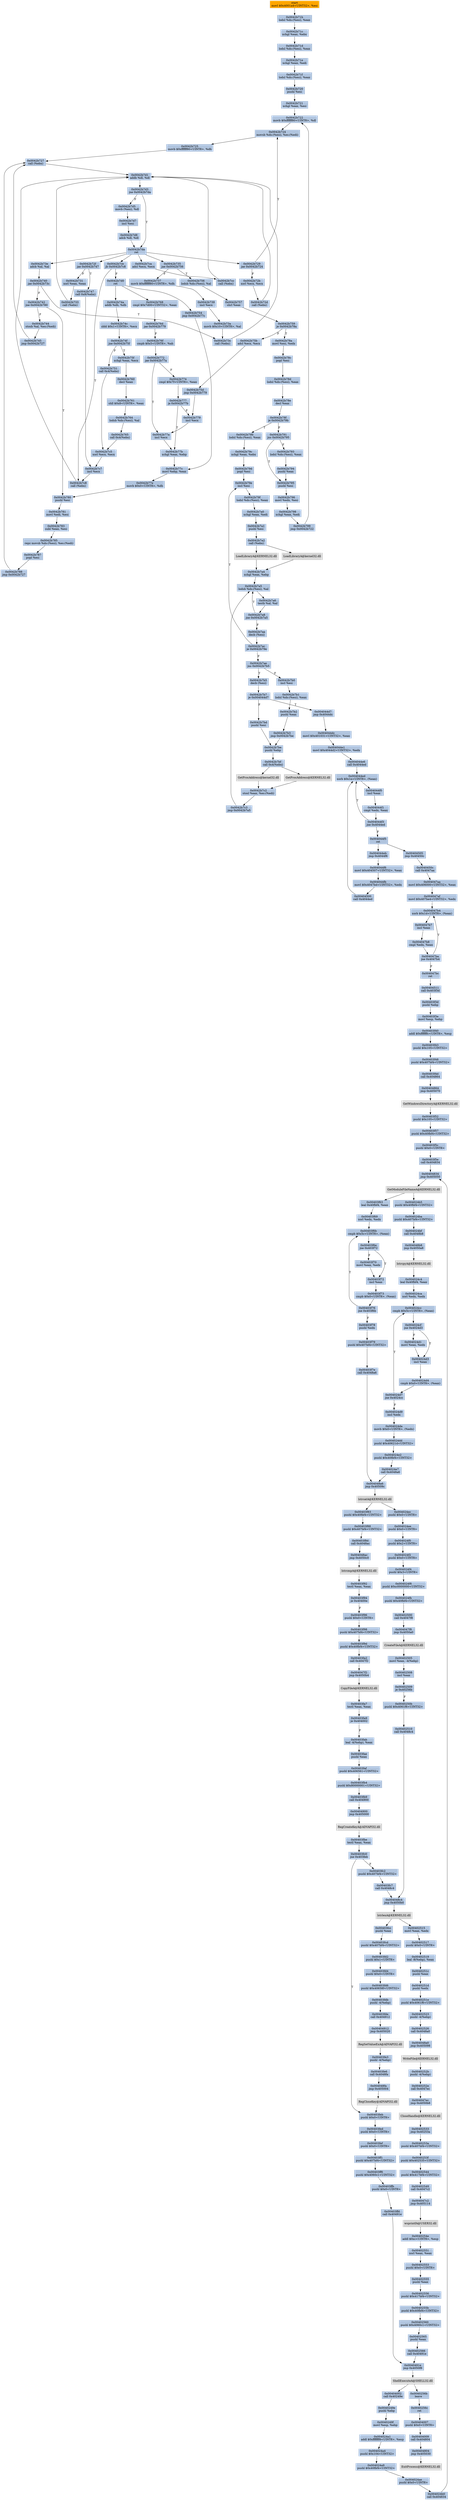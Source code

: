 digraph G {
node[shape=rectangle,style=filled,fillcolor=lightsteelblue,color=lightsteelblue]
bgcolor="transparent"
a0x0042b716movl_0x4001a4UINT32_esi[label="start\nmovl $0x4001a4<UINT32>, %esi",color="lightgrey",fillcolor="orange"];
a0x0042b71blodsl_ds_esi__eax[label="0x0042b71b\nlodsl %ds:(%esi), %eax"];
a0x0042b71cxchgl_eax_ebx[label="0x0042b71c\nxchgl %eax, %ebx"];
a0x0042b71dlodsl_ds_esi__eax[label="0x0042b71d\nlodsl %ds:(%esi), %eax"];
a0x0042b71exchgl_eax_edi[label="0x0042b71e\nxchgl %eax, %edi"];
a0x0042b71flodsl_ds_esi__eax[label="0x0042b71f\nlodsl %ds:(%esi), %eax"];
a0x0042b720pushl_esi[label="0x0042b720\npushl %esi"];
a0x0042b721xchgl_eax_esi[label="0x0042b721\nxchgl %eax, %esi"];
a0x0042b722movb_0xffffff80UINT8_dl[label="0x0042b722\nmovb $0xffffff80<UINT8>, %dl"];
a0x0042b724movsb_ds_esi__es_edi_[label="0x0042b724\nmovsb %ds:(%esi), %es:(%edi)"];
a0x0042b725movb_0xffffff80UINT8_dh[label="0x0042b725\nmovb $0xffffff80<UINT8>, %dh"];
a0x0042b727call_ebx_[label="0x0042b727\ncall (%ebx)"];
a0x0042b7d1addb_dl_dl[label="0x0042b7d1\naddb %dl, %dl"];
a0x0042b7d3jne_0x0042b7da[label="0x0042b7d3\njne 0x0042b7da"];
a0x0042b7d5movb_esi__dl[label="0x0042b7d5\nmovb (%esi), %dl"];
a0x0042b7d7incl_esi[label="0x0042b7d7\nincl %esi"];
a0x0042b7d8adcb_dl_dl[label="0x0042b7d8\nadcb %dl, %dl"];
a0x0042b7daret[label="0x0042b7da\nret"];
a0x0042b729jae_0x0042b724[label="0x0042b729\njae 0x0042b724"];
a0x0042b72bxorl_ecx_ecx[label="0x0042b72b\nxorl %ecx, %ecx"];
a0x0042b72dcall_ebx_[label="0x0042b72d\ncall (%ebx)"];
a0x0042b72fjae_0x0042b747[label="0x0042b72f\njae 0x0042b747"];
a0x0042b731xorl_eax_eax[label="0x0042b731\nxorl %eax, %eax"];
a0x0042b733call_ebx_[label="0x0042b733\ncall (%ebx)"];
a0x0042b735jae_0x0042b756[label="0x0042b735\njae 0x0042b756"];
a0x0042b737movb_0xffffff80UINT8_dh[label="0x0042b737\nmovb $0xffffff80<UINT8>, %dh"];
a0x0042b739incl_ecx[label="0x0042b739\nincl %ecx"];
a0x0042b73amovb_0x10UINT8_al[label="0x0042b73a\nmovb $0x10<UINT8>, %al"];
a0x0042b73ccall_ebx_[label="0x0042b73c\ncall (%ebx)"];
a0x0042b73eadcb_al_al[label="0x0042b73e\nadcb %al, %al"];
a0x0042b740jae_0x0042b73c[label="0x0042b740\njae 0x0042b73c"];
a0x0042b742jne_0x0042b780[label="0x0042b742\njne 0x0042b780"];
a0x0042b780pushl_esi[label="0x0042b780\npushl %esi"];
a0x0042b781movl_edi_esi[label="0x0042b781\nmovl %edi, %esi"];
a0x0042b783subl_eax_esi[label="0x0042b783\nsubl %eax, %esi"];
a0x0042b785repz_movsb_ds_esi__es_edi_[label="0x0042b785\nrepz movsb %ds:(%esi), %es:(%edi)"];
a0x0042b787popl_esi[label="0x0042b787\npopl %esi"];
a0x0042b788jmp_0x0042b727[label="0x0042b788\njmp 0x0042b727"];
a0x0042b744stosb_al_es_edi_[label="0x0042b744\nstosb %al, %es:(%edi)"];
a0x0042b745jmp_0x0042b727[label="0x0042b745\njmp 0x0042b727"];
a0x0042b756lodsb_ds_esi__al[label="0x0042b756\nlodsb %ds:(%esi), %al"];
a0x0042b757shrl_eax[label="0x0042b757\nshrl %eax"];
a0x0042b759je_0x0042b78a[label="0x0042b759\nje 0x0042b78a"];
a0x0042b75badcl_ecx_ecx[label="0x0042b75b\nadcl %ecx, %ecx"];
a0x0042b75djmp_0x0042b779[label="0x0042b75d\njmp 0x0042b779"];
a0x0042b779incl_ecx[label="0x0042b779\nincl %ecx"];
a0x0042b77aincl_ecx[label="0x0042b77a\nincl %ecx"];
a0x0042b77bxchgl_eax_ebp[label="0x0042b77b\nxchgl %eax, %ebp"];
a0x0042b77cmovl_ebp_eax[label="0x0042b77c\nmovl %ebp, %eax"];
a0x0042b77emovb_0x0UINT8_dh[label="0x0042b77e\nmovb $0x0<UINT8>, %dh"];
a0x0042b747call_0x8ebx_[label="0x0042b747\ncall 0x8(%ebx)"];
a0x0042b7c7incl_ecx[label="0x0042b7c7\nincl %ecx"];
a0x0042b7c8call_ebx_[label="0x0042b7c8\ncall (%ebx)"];
a0x0042b7caadcl_ecx_ecx[label="0x0042b7ca\nadcl %ecx, %ecx"];
a0x0042b7cccall_ebx_[label="0x0042b7cc\ncall (%ebx)"];
a0x0042b7cejb_0x0042b7c8[label="0x0042b7ce\njb 0x0042b7c8"];
a0x0042b7d0ret[label="0x0042b7d0\nret"];
a0x0042b74aaddb_dh_dh[label="0x0042b74a\naddb %dh, %dh"];
a0x0042b74csbbl_0x1UINT8_ecx[label="0x0042b74c\nsbbl $0x1<UINT8>, %ecx"];
a0x0042b74fjne_0x0042b75f[label="0x0042b74f\njne 0x0042b75f"];
a0x0042b751call_0x4ebx_[label="0x0042b751\ncall 0x4(%ebx)"];
a0x0042b7c5xorl_ecx_ecx[label="0x0042b7c5\nxorl %ecx, %ecx"];
a0x0042b754jmp_0x0042b77c[label="0x0042b754\njmp 0x0042b77c"];
a0x0042b75fxchgl_eax_ecx[label="0x0042b75f\nxchgl %eax, %ecx"];
a0x0042b760decl_eax[label="0x0042b760\ndecl %eax"];
a0x0042b761shll_0x8UINT8_eax[label="0x0042b761\nshll $0x8<UINT8>, %eax"];
a0x0042b764lodsb_ds_esi__al[label="0x0042b764\nlodsb %ds:(%esi), %al"];
a0x0042b765call_0x4ebx_[label="0x0042b765\ncall 0x4(%ebx)"];
a0x0042b768cmpl_0x7d00UINT32_eax[label="0x0042b768\ncmpl $0x7d00<UINT32>, %eax"];
a0x0042b76djae_0x0042b779[label="0x0042b76d\njae 0x0042b779"];
a0x0042b76fcmpb_0x5UINT8_ah[label="0x0042b76f\ncmpb $0x5<UINT8>, %ah"];
a0x0042b772jae_0x0042b77a[label="0x0042b772\njae 0x0042b77a"];
a0x0042b774cmpl_0x7fUINT8_eax[label="0x0042b774\ncmpl $0x7f<UINT8>, %eax"];
a0x0042b777ja_0x0042b77b[label="0x0042b777\nja 0x0042b77b"];
a0x0042b78amovl_esi_edx[label="0x0042b78a\nmovl %esi, %edx"];
a0x0042b78cpopl_esi[label="0x0042b78c\npopl %esi"];
a0x0042b78dlodsl_ds_esi__eax[label="0x0042b78d\nlodsl %ds:(%esi), %eax"];
a0x0042b78edecl_eax[label="0x0042b78e\ndecl %eax"];
a0x0042b78fje_0x0042b79b[label="0x0042b78f\nje 0x0042b79b"];
a0x0042b791jns_0x0042b795[label="0x0042b791\njns 0x0042b795"];
a0x0042b795pushl_esi[label="0x0042b795\npushl %esi"];
a0x0042b796movl_edx_esi[label="0x0042b796\nmovl %edx, %esi"];
a0x0042b798xchgl_eax_edi[label="0x0042b798\nxchgl %eax, %edi"];
a0x0042b799jmp_0x0042b722[label="0x0042b799\njmp 0x0042b722"];
a0x0042b793lodsl_ds_esi__eax[label="0x0042b793\nlodsl %ds:(%esi), %eax"];
a0x0042b794pushl_eax[label="0x0042b794\npushl %eax"];
a0x0042b79blodsl_ds_esi__eax[label="0x0042b79b\nlodsl %ds:(%esi), %eax"];
a0x0042b79cxchgl_eax_ebx[label="0x0042b79c\nxchgl %eax, %ebx"];
a0x0042b79dpopl_esi[label="0x0042b79d\npopl %esi"];
a0x0042b79eincl_esi[label="0x0042b79e\nincl %esi"];
a0x0042b79flodsl_ds_esi__eax[label="0x0042b79f\nlodsl %ds:(%esi), %eax"];
a0x0042b7a0xchgl_eax_edi[label="0x0042b7a0\nxchgl %eax, %edi"];
a0x0042b7a1pushl_esi[label="0x0042b7a1\npushl %esi"];
a0x0042b7a2call_ebx_[label="0x0042b7a2\ncall (%ebx)"];
LoadLibraryA_kernel32_dll[label="LoadLibraryA@kernel32.dll",color="lightgrey",fillcolor="lightgrey"];
a0x0042b7a4xchgl_eax_ebp[label="0x0042b7a4\nxchgl %eax, %ebp"];
a0x0042b7a5lodsb_ds_esi__al[label="0x0042b7a5\nlodsb %ds:(%esi), %al"];
a0x0042b7a6testb_al_al[label="0x0042b7a6\ntestb %al, %al"];
a0x0042b7a8jne_0x0042b7a5[label="0x0042b7a8\njne 0x0042b7a5"];
a0x0042b7aadecb_esi_[label="0x0042b7aa\ndecb (%esi)"];
a0x0042b7acje_0x0042b79e[label="0x0042b7ac\nje 0x0042b79e"];
a0x0042b7aejns_0x0042b7b5[label="0x0042b7ae\njns 0x0042b7b5"];
a0x0042b7b5decb_esi_[label="0x0042b7b5\ndecb (%esi)"];
a0x0042b7b7je_0x004044d7[label="0x0042b7b7\nje 0x004044d7"];
a0x0042b7bdpushl_esi[label="0x0042b7bd\npushl %esi"];
a0x0042b7bepushl_ebp[label="0x0042b7be\npushl %ebp"];
a0x0042b7bfcall_0x4ebx_[label="0x0042b7bf\ncall 0x4(%ebx)"];
GetProcAddress_kernel32_dll[label="GetProcAddress@kernel32.dll",color="lightgrey",fillcolor="lightgrey"];
a0x0042b7c2stosl_eax_es_edi_[label="0x0042b7c2\nstosl %eax, %es:(%edi)"];
a0x0042b7c3jmp_0x0042b7a5[label="0x0042b7c3\njmp 0x0042b7a5"];
GetProcAddress_KERNEL32_dll[label="GetProcAddress@KERNEL32.dll",color="lightgrey",fillcolor="lightgrey"];
LoadLibraryA_KERNEL32_dll[label="LoadLibraryA@KERNEL32.dll",color="lightgrey",fillcolor="lightgrey"];
a0x0042b7b0incl_esi[label="0x0042b7b0\nincl %esi"];
a0x0042b7b1lodsl_ds_esi__eax[label="0x0042b7b1\nlodsl %ds:(%esi), %eax"];
a0x0042b7b2pushl_eax[label="0x0042b7b2\npushl %eax"];
a0x0042b7b3jmp_0x0042b7be[label="0x0042b7b3\njmp 0x0042b7be"];
a0x004044d7jmp_0x4044dc[label="0x004044d7\njmp 0x4044dc"];
a0x004044dcmovl_0x401031UINT32_eax[label="0x004044dc\nmovl $0x401031<UINT32>, %eax"];
a0x004044e1movl_0x4044d2UINT32_edx[label="0x004044e1\nmovl $0x4044d2<UINT32>, %edx"];
a0x004044e6call_0x4044ed[label="0x004044e6\ncall 0x4044ed"];
a0x004044edxorb_0x1eUINT8_eax_[label="0x004044ed\nxorb $0x1e<UINT8>, (%eax)"];
a0x004044f0incl_eax[label="0x004044f0\nincl %eax"];
a0x004044f1cmpl_edx_eax[label="0x004044f1\ncmpl %edx, %eax"];
a0x004044f3jne_0x4044ed[label="0x004044f3\njne 0x4044ed"];
a0x004044f5ret[label="0x004044f5\nret"];
a0x004044ebjmp_0x4044f6[label="0x004044eb\njmp 0x4044f6"];
a0x004044f6movl_0x404507UINT32_eax[label="0x004044f6\nmovl $0x404507<UINT32>, %eax"];
a0x004044fbmovl_0x4047bdUINT32_edx[label="0x004044fb\nmovl $0x4047bd<UINT32>, %edx"];
a0x00404500call_0x4044ed[label="0x00404500\ncall 0x4044ed"];
a0x00404505jmp_0x40450c[label="0x00404505\njmp 0x40450c"];
a0x0040450ccall_0x4047aa[label="0x0040450c\ncall 0x4047aa"];
a0x004047aamovl_0x406000UINT32_eax[label="0x004047aa\nmovl $0x406000<UINT32>, %eax"];
a0x004047afmovl_0x407be4UINT32_edx[label="0x004047af\nmovl $0x407be4<UINT32>, %edx"];
a0x004047b4xorb_0x1dUINT8_eax_[label="0x004047b4\nxorb $0x1d<UINT8>, (%eax)"];
a0x004047b7incl_eax[label="0x004047b7\nincl %eax"];
a0x004047b8cmpl_edx_eax[label="0x004047b8\ncmpl %edx, %eax"];
a0x004047bajne_0x4047b4[label="0x004047ba\njne 0x4047b4"];
a0x004047bcret[label="0x004047bc\nret"];
a0x00404511call_0x403f3d[label="0x00404511\ncall 0x403f3d"];
a0x00403f3dpushl_ebp[label="0x00403f3d\npushl %ebp"];
a0x00403f3emovl_esp_ebp[label="0x00403f3e\nmovl %esp, %ebp"];
a0x00403f40addl_0xfffffffcUINT8_esp[label="0x00403f40\naddl $0xfffffffc<UINT8>, %esp"];
a0x00403f43pushl_0x105UINT32[label="0x00403f43\npushl $0x105<UINT32>"];
a0x00403f48pushl_0x407bf4UINT32[label="0x00403f48\npushl $0x407bf4<UINT32>"];
a0x00403f4dcall_0x404864[label="0x00403f4d\ncall 0x404864"];
a0x00404864jmp_0x405070[label="0x00404864\njmp 0x405070"];
GetWindowsDirectoryA_KERNEL32_dll[label="GetWindowsDirectoryA@KERNEL32.dll",color="lightgrey",fillcolor="lightgrey"];
a0x00403f52pushl_0x105UINT32[label="0x00403f52\npushl $0x105<UINT32>"];
a0x00403f57pushl_0x40fbf4UINT32[label="0x00403f57\npushl $0x40fbf4<UINT32>"];
a0x00403f5cpushl_0x0UINT8[label="0x00403f5c\npushl $0x0<UINT8>"];
a0x00403f5ecall_0x404834[label="0x00403f5e\ncall 0x404834"];
a0x00404834jmp_0x405050[label="0x00404834\njmp 0x405050"];
GetModuleFileNameA_KERNEL32_dll[label="GetModuleFileNameA@KERNEL32.dll",color="lightgrey",fillcolor="lightgrey"];
a0x00403f63leal_0x40fbf4_eax[label="0x00403f63\nleal 0x40fbf4, %eax"];
a0x00403f69xorl_edx_edx[label="0x00403f69\nxorl %edx, %edx"];
a0x00403f6bcmpb_0x5cUINT8_eax_[label="0x00403f6b\ncmpb $0x5c<UINT8>, (%eax)"];
a0x00403f6ejne_0x403f72[label="0x00403f6e\njne 0x403f72"];
a0x00403f72incl_eax[label="0x00403f72\nincl %eax"];
a0x00403f73cmpb_0x0UINT8_eax_[label="0x00403f73\ncmpb $0x0<UINT8>, (%eax)"];
a0x00403f76jne_0x403f6b[label="0x00403f76\njne 0x403f6b"];
a0x00403f70movl_eax_edx[label="0x00403f70\nmovl %eax, %edx"];
a0x00403f78pushl_edx[label="0x00403f78\npushl %edx"];
a0x00403f79pushl_0x407bf4UINT32[label="0x00403f79\npushl $0x407bf4<UINT32>"];
a0x00403f7ecall_0x4048a6[label="0x00403f7e\ncall 0x4048a6"];
a0x004048a6jmp_0x40509c[label="0x004048a6\njmp 0x40509c"];
lstrcatA_KERNEL32_dll[label="lstrcatA@KERNEL32.dll",color="lightgrey",fillcolor="lightgrey"];
a0x00403f83pushl_0x40fbf4UINT32[label="0x00403f83\npushl $0x40fbf4<UINT32>"];
a0x00403f88pushl_0x407bf4UINT32[label="0x00403f88\npushl $0x407bf4<UINT32>"];
a0x00403f8dcall_0x4048ac[label="0x00403f8d\ncall 0x4048ac"];
a0x004048acjmp_0x4050c0[label="0x004048ac\njmp 0x4050c0"];
lstrcmpA_KERNEL32_dll[label="lstrcmpA@KERNEL32.dll",color="lightgrey",fillcolor="lightgrey"];
a0x00403f92testl_eax_eax[label="0x00403f92\ntestl %eax, %eax"];
a0x00403f94je_0x40400e[label="0x00403f94\nje 0x40400e"];
a0x00403f96pushl_0x0UINT8[label="0x00403f96\npushl $0x0<UINT8>"];
a0x00403f98pushl_0x407bf4UINT32[label="0x00403f98\npushl $0x407bf4<UINT32>"];
a0x00403f9dpushl_0x40fbf4UINT32[label="0x00403f9d\npushl $0x40fbf4<UINT32>"];
a0x00403fa2call_0x4047f2[label="0x00403fa2\ncall 0x4047f2"];
a0x004047f2jmp_0x4050b4[label="0x004047f2\njmp 0x4050b4"];
CopyFileA_KERNEL32_dll[label="CopyFileA@KERNEL32.dll",color="lightgrey",fillcolor="lightgrey"];
a0x00403fa7testl_eax_eax[label="0x00403fa7\ntestl %eax, %eax"];
a0x00403fa9je_0x404002[label="0x00403fa9\nje 0x404002"];
a0x00403fableal__4ebp__eax[label="0x00403fab\nleal -4(%ebp), %eax"];
a0x00403faepushl_eax[label="0x00403fae\npushl %eax"];
a0x00403fafpushl_0x406561UINT32[label="0x00403faf\npushl $0x406561<UINT32>"];
a0x00403fb4pushl_0x80000001UINT32[label="0x00403fb4\npushl $0x80000001<UINT32>"];
a0x00403fb9call_0x404900[label="0x00403fb9\ncall 0x404900"];
a0x00404900jmp_0x405000[label="0x00404900\njmp 0x405000"];
RegCreateKeyA_ADVAPI32_dll[label="RegCreateKeyA@ADVAPI32.dll",color="lightgrey",fillcolor="lightgrey"];
a0x00403fbetestl_eax_eax[label="0x00403fbe\ntestl %eax, %eax"];
a0x00403fc0jne_0x403feb[label="0x00403fc0\njne 0x403feb"];
a0x00403fc2pushl_0x407bf4UINT32[label="0x00403fc2\npushl $0x407bf4<UINT32>"];
a0x00403febpushl_0x0UINT8[label="0x00403feb\npushl $0x0<UINT8>"];
a0x00403fedpushl_0x0UINT8[label="0x00403fed\npushl $0x0<UINT8>"];
a0x00403fefpushl_0x0UINT8[label="0x00403fef\npushl $0x0<UINT8>"];
a0x00403ff1pushl_0x407bf4UINT32[label="0x00403ff1\npushl $0x407bf4<UINT32>"];
a0x00403ff6pushl_0x4060c1UINT32[label="0x00403ff6\npushl $0x4060c1<UINT32>"];
a0x00403fc7call_0x4048c4[label="0x00403fc7\ncall 0x4048c4"];
a0x00403ffbpushl_0x0UINT8[label="0x00403ffb\npushl $0x0<UINT8>"];
a0x004048c4jmp_0x4050b0[label="0x004048c4\njmp 0x4050b0"];
a0x00403ffdcall_0x40491e[label="0x00403ffd\ncall 0x40491e"];
a0x0040491ejmp_0x4050f8[label="0x0040491e\njmp 0x4050f8"];
lstrlenA_KERNEL32_dll[label="lstrlenA@KERNEL32.dll",color="lightgrey",fillcolor="lightgrey"];
a0x00403fccpushl_eax[label="0x00403fcc\npushl %eax"];
ShellExecuteA_SHELL32_dll[label="ShellExecuteA@SHELL32.dll",color="lightgrey",fillcolor="lightgrey"];
a0x00404002call_0x40249e[label="0x00404002\ncall 0x40249e"];
a0x00403fcdpushl_0x407bf4UINT32[label="0x00403fcd\npushl $0x407bf4<UINT32>"];
a0x00403fd2pushl_0x1UINT8[label="0x00403fd2\npushl $0x1<UINT8>"];
a0x00403fd4pushl_0x0UINT8[label="0x00403fd4\npushl $0x0<UINT8>"];
a0x00403fd6pushl_0x40658fUINT32[label="0x00403fd6\npushl $0x40658f<UINT32>"];
a0x00403fdbpushl__4ebp_[label="0x00403fdb\npushl -4(%ebp)"];
a0x00403fdecall_0x404912[label="0x00403fde\ncall 0x404912"];
a0x00404912jmp_0x405020[label="0x00404912\njmp 0x405020"];
RegSetValueExA_ADVAPI32_dll[label="RegSetValueExA@ADVAPI32.dll",color="lightgrey",fillcolor="lightgrey"];
a0x00403fe3pushl__4ebp_[label="0x00403fe3\npushl -4(%ebp)"];
a0x00403fe6call_0x4048fa[label="0x00403fe6\ncall 0x4048fa"];
a0x004048fajmp_0x405004[label="0x004048fa\njmp 0x405004"];
RegCloseKey_ADVAPI32_dll[label="RegCloseKey@ADVAPI32.dll",color="lightgrey",fillcolor="lightgrey"];
a0x0040249epushl_ebp[label="0x0040249e\npushl %ebp"];
a0x0040249fmovl_esp_ebp[label="0x0040249f\nmovl %esp, %ebp"];
a0x004024a1addl_0xfffffff8UINT8_esp[label="0x004024a1\naddl $0xfffffff8<UINT8>, %esp"];
a0x004024a4pushl_0x104UINT32[label="0x004024a4\npushl $0x104<UINT32>"];
a0x004024a9pushl_0x40fbf4UINT32[label="0x004024a9\npushl $0x40fbf4<UINT32>"];
a0x004024aepushl_0x0UINT8[label="0x004024ae\npushl $0x0<UINT8>"];
a0x004024b0call_0x404834[label="0x004024b0\ncall 0x404834"];
a0x004024b5pushl_0x40fbf4UINT32[label="0x004024b5\npushl $0x40fbf4<UINT32>"];
a0x004024bapushl_0x407bf4UINT32[label="0x004024ba\npushl $0x407bf4<UINT32>"];
a0x004024bfcall_0x4048b8[label="0x004024bf\ncall 0x4048b8"];
a0x004048b8jmp_0x4050a8[label="0x004048b8\njmp 0x4050a8"];
lstrcpyA_KERNEL32_dll[label="lstrcpyA@KERNEL32.dll",color="lightgrey",fillcolor="lightgrey"];
a0x004024c4leal_0x40fbf4_eax[label="0x004024c4\nleal 0x40fbf4, %eax"];
a0x004024caxorl_edx_edx[label="0x004024ca\nxorl %edx, %edx"];
a0x004024cccmpb_0x5cUINT8_eax_[label="0x004024cc\ncmpb $0x5c<UINT8>, (%eax)"];
a0x004024cfjne_0x4024d3[label="0x004024cf\njne 0x4024d3"];
a0x004024d3incl_eax[label="0x004024d3\nincl %eax"];
a0x004024d4cmpb_0x0UINT8_eax_[label="0x004024d4\ncmpb $0x0<UINT8>, (%eax)"];
a0x004024d7jne_0x4024cc[label="0x004024d7\njne 0x4024cc"];
a0x004024d1movl_eax_edx[label="0x004024d1\nmovl %eax, %edx"];
a0x004024d9incl_edx[label="0x004024d9\nincl %edx"];
a0x004024damovb_0x0UINT8_edx_[label="0x004024da\nmovb $0x0<UINT8>, (%edx)"];
a0x004024ddpushl_0x40621dUINT32[label="0x004024dd\npushl $0x40621d<UINT32>"];
a0x004024e2pushl_0x40fbf4UINT32[label="0x004024e2\npushl $0x40fbf4<UINT32>"];
a0x004024e7call_0x4048a6[label="0x004024e7\ncall 0x4048a6"];
a0x004024ecpushl_0x0UINT8[label="0x004024ec\npushl $0x0<UINT8>"];
a0x004024eepushl_0x0UINT8[label="0x004024ee\npushl $0x0<UINT8>"];
a0x004024f0pushl_0x2UINT8[label="0x004024f0\npushl $0x2<UINT8>"];
a0x004024f2pushl_0x0UINT8[label="0x004024f2\npushl $0x0<UINT8>"];
a0x004024f4pushl_0x3UINT8[label="0x004024f4\npushl $0x3<UINT8>"];
a0x004024f6pushl_0xc0000000UINT32[label="0x004024f6\npushl $0xc0000000<UINT32>"];
a0x004024fbpushl_0x40fbf4UINT32[label="0x004024fb\npushl $0x40fbf4<UINT32>"];
a0x00402500call_0x4047f8[label="0x00402500\ncall 0x4047f8"];
a0x004047f8jmp_0x4050a0[label="0x004047f8\njmp 0x4050a0"];
CreateFileA_KERNEL32_dll[label="CreateFileA@KERNEL32.dll",color="lightgrey",fillcolor="lightgrey"];
a0x00402505movl_eax__4ebp_[label="0x00402505\nmovl %eax, -4(%ebp)"];
a0x00402508incl_eax[label="0x00402508\nincl %eax"];
a0x00402509je_0x40256b[label="0x00402509\nje 0x40256b"];
a0x0040250bpushl_0x4061f6UINT32[label="0x0040250b\npushl $0x4061f6<UINT32>"];
a0x00402510call_0x4048c4[label="0x00402510\ncall 0x4048c4"];
a0x00402515movl_eax_edx[label="0x00402515\nmovl %eax, %edx"];
a0x00402517pushl_0x0UINT8[label="0x00402517\npushl $0x0<UINT8>"];
a0x00402519leal__8ebp__eax[label="0x00402519\nleal -8(%ebp), %eax"];
a0x0040251cpushl_eax[label="0x0040251c\npushl %eax"];
a0x0040251dpushl_edx[label="0x0040251d\npushl %edx"];
a0x0040251epushl_0x4061f6UINT32[label="0x0040251e\npushl $0x4061f6<UINT32>"];
a0x00402523pushl__4ebp_[label="0x00402523\npushl -4(%ebp)"];
a0x00402526call_0x4048a0[label="0x00402526\ncall 0x4048a0"];
a0x004048a0jmp_0x405098[label="0x004048a0\njmp 0x405098"];
WriteFile_KERNEL32_dll[label="WriteFile@KERNEL32.dll",color="lightgrey",fillcolor="lightgrey"];
a0x0040252bpushl__4ebp_[label="0x0040252b\npushl -4(%ebp)"];
a0x0040252ecall_0x4047ec[label="0x0040252e\ncall 0x4047ec"];
a0x004047ecjmp_0x4050b8[label="0x004047ec\njmp 0x4050b8"];
CloseHandle_KERNEL32_dll[label="CloseHandle@KERNEL32.dll",color="lightgrey",fillcolor="lightgrey"];
a0x00402533jmp_0x40253a[label="0x00402533\njmp 0x40253a"];
a0x0040253apushl_0x407bf4UINT32[label="0x0040253a\npushl $0x407bf4<UINT32>"];
a0x0040253fpushl_0x402535UINT32[label="0x0040253f\npushl $0x402535<UINT32>"];
a0x00402544pushl_0x417bf4UINT32[label="0x00402544\npushl $0x417bf4<UINT32>"];
a0x00402549call_0x4047c2[label="0x00402549\ncall 0x4047c2"];
a0x004047c2jmp_0x405114[label="0x004047c2\njmp 0x405114"];
wsprintfA_USER32_dll[label="wsprintfA@USER32.dll",color="lightgrey",fillcolor="lightgrey"];
a0x0040254eaddl_0xcUINT8_esp[label="0x0040254e\naddl $0xc<UINT8>, %esp"];
a0x00402551xorl_eax_eax[label="0x00402551\nxorl %eax, %eax"];
a0x00402553pushl_0x0UINT8[label="0x00402553\npushl $0x0<UINT8>"];
a0x00402555pushl_eax[label="0x00402555\npushl %eax"];
a0x00402556pushl_0x417bf4UINT32[label="0x00402556\npushl $0x417bf4<UINT32>"];
a0x0040255bpushl_0x40fbf4UINT32[label="0x0040255b\npushl $0x40fbf4<UINT32>"];
a0x00402560pushl_0x4060c1UINT32[label="0x00402560\npushl $0x4060c1<UINT32>"];
a0x00402565pushl_eax[label="0x00402565\npushl %eax"];
a0x00402566call_0x40491e[label="0x00402566\ncall 0x40491e"];
a0x0040256bleave_[label="0x0040256b\nleave "];
a0x0040256cret[label="0x0040256c\nret"];
a0x00404007pushl_0x0UINT8[label="0x00404007\npushl $0x0<UINT8>"];
a0x00404009call_0x404804[label="0x00404009\ncall 0x404804"];
a0x00404804jmp_0x405030[label="0x00404804\njmp 0x405030"];
ExitProcess_KERNEL32_dll[label="ExitProcess@KERNEL32.dll",color="lightgrey",fillcolor="lightgrey"];
a0x0042b716movl_0x4001a4UINT32_esi -> a0x0042b71blodsl_ds_esi__eax [color="#000000"];
a0x0042b71blodsl_ds_esi__eax -> a0x0042b71cxchgl_eax_ebx [color="#000000"];
a0x0042b71cxchgl_eax_ebx -> a0x0042b71dlodsl_ds_esi__eax [color="#000000"];
a0x0042b71dlodsl_ds_esi__eax -> a0x0042b71exchgl_eax_edi [color="#000000"];
a0x0042b71exchgl_eax_edi -> a0x0042b71flodsl_ds_esi__eax [color="#000000"];
a0x0042b71flodsl_ds_esi__eax -> a0x0042b720pushl_esi [color="#000000"];
a0x0042b720pushl_esi -> a0x0042b721xchgl_eax_esi [color="#000000"];
a0x0042b721xchgl_eax_esi -> a0x0042b722movb_0xffffff80UINT8_dl [color="#000000"];
a0x0042b722movb_0xffffff80UINT8_dl -> a0x0042b724movsb_ds_esi__es_edi_ [color="#000000"];
a0x0042b724movsb_ds_esi__es_edi_ -> a0x0042b725movb_0xffffff80UINT8_dh [color="#000000"];
a0x0042b725movb_0xffffff80UINT8_dh -> a0x0042b727call_ebx_ [color="#000000"];
a0x0042b727call_ebx_ -> a0x0042b7d1addb_dl_dl [color="#000000"];
a0x0042b7d1addb_dl_dl -> a0x0042b7d3jne_0x0042b7da [color="#000000"];
a0x0042b7d3jne_0x0042b7da -> a0x0042b7d5movb_esi__dl [color="#000000",label="F"];
a0x0042b7d5movb_esi__dl -> a0x0042b7d7incl_esi [color="#000000"];
a0x0042b7d7incl_esi -> a0x0042b7d8adcb_dl_dl [color="#000000"];
a0x0042b7d8adcb_dl_dl -> a0x0042b7daret [color="#000000"];
a0x0042b7daret -> a0x0042b729jae_0x0042b724 [color="#000000"];
a0x0042b729jae_0x0042b724 -> a0x0042b724movsb_ds_esi__es_edi_ [color="#000000",label="T"];
a0x0042b7d3jne_0x0042b7da -> a0x0042b7daret [color="#000000",label="T"];
a0x0042b729jae_0x0042b724 -> a0x0042b72bxorl_ecx_ecx [color="#000000",label="F"];
a0x0042b72bxorl_ecx_ecx -> a0x0042b72dcall_ebx_ [color="#000000"];
a0x0042b72dcall_ebx_ -> a0x0042b7d1addb_dl_dl [color="#000000"];
a0x0042b7daret -> a0x0042b72fjae_0x0042b747 [color="#000000"];
a0x0042b72fjae_0x0042b747 -> a0x0042b731xorl_eax_eax [color="#000000",label="F"];
a0x0042b731xorl_eax_eax -> a0x0042b733call_ebx_ [color="#000000"];
a0x0042b733call_ebx_ -> a0x0042b7d1addb_dl_dl [color="#000000"];
a0x0042b7daret -> a0x0042b735jae_0x0042b756 [color="#000000"];
a0x0042b735jae_0x0042b756 -> a0x0042b737movb_0xffffff80UINT8_dh [color="#000000",label="F"];
a0x0042b737movb_0xffffff80UINT8_dh -> a0x0042b739incl_ecx [color="#000000"];
a0x0042b739incl_ecx -> a0x0042b73amovb_0x10UINT8_al [color="#000000"];
a0x0042b73amovb_0x10UINT8_al -> a0x0042b73ccall_ebx_ [color="#000000"];
a0x0042b73ccall_ebx_ -> a0x0042b7d1addb_dl_dl [color="#000000"];
a0x0042b7daret -> a0x0042b73eadcb_al_al [color="#000000"];
a0x0042b73eadcb_al_al -> a0x0042b740jae_0x0042b73c [color="#000000"];
a0x0042b740jae_0x0042b73c -> a0x0042b73ccall_ebx_ [color="#000000",label="T"];
a0x0042b740jae_0x0042b73c -> a0x0042b742jne_0x0042b780 [color="#000000",label="F"];
a0x0042b742jne_0x0042b780 -> a0x0042b780pushl_esi [color="#000000",label="T"];
a0x0042b780pushl_esi -> a0x0042b781movl_edi_esi [color="#000000"];
a0x0042b781movl_edi_esi -> a0x0042b783subl_eax_esi [color="#000000"];
a0x0042b783subl_eax_esi -> a0x0042b785repz_movsb_ds_esi__es_edi_ [color="#000000"];
a0x0042b785repz_movsb_ds_esi__es_edi_ -> a0x0042b787popl_esi [color="#000000"];
a0x0042b787popl_esi -> a0x0042b788jmp_0x0042b727 [color="#000000"];
a0x0042b788jmp_0x0042b727 -> a0x0042b727call_ebx_ [color="#000000"];
a0x0042b742jne_0x0042b780 -> a0x0042b744stosb_al_es_edi_ [color="#000000",label="F"];
a0x0042b744stosb_al_es_edi_ -> a0x0042b745jmp_0x0042b727 [color="#000000"];
a0x0042b745jmp_0x0042b727 -> a0x0042b727call_ebx_ [color="#000000"];
a0x0042b735jae_0x0042b756 -> a0x0042b756lodsb_ds_esi__al [color="#000000",label="T"];
a0x0042b756lodsb_ds_esi__al -> a0x0042b757shrl_eax [color="#000000"];
a0x0042b757shrl_eax -> a0x0042b759je_0x0042b78a [color="#000000"];
a0x0042b759je_0x0042b78a -> a0x0042b75badcl_ecx_ecx [color="#000000",label="F"];
a0x0042b75badcl_ecx_ecx -> a0x0042b75djmp_0x0042b779 [color="#000000"];
a0x0042b75djmp_0x0042b779 -> a0x0042b779incl_ecx [color="#000000"];
a0x0042b779incl_ecx -> a0x0042b77aincl_ecx [color="#000000"];
a0x0042b77aincl_ecx -> a0x0042b77bxchgl_eax_ebp [color="#000000"];
a0x0042b77bxchgl_eax_ebp -> a0x0042b77cmovl_ebp_eax [color="#000000"];
a0x0042b77cmovl_ebp_eax -> a0x0042b77emovb_0x0UINT8_dh [color="#000000"];
a0x0042b77emovb_0x0UINT8_dh -> a0x0042b780pushl_esi [color="#000000"];
a0x0042b72fjae_0x0042b747 -> a0x0042b747call_0x8ebx_ [color="#000000",label="T"];
a0x0042b747call_0x8ebx_ -> a0x0042b7c7incl_ecx [color="#000000"];
a0x0042b7c7incl_ecx -> a0x0042b7c8call_ebx_ [color="#000000"];
a0x0042b7c8call_ebx_ -> a0x0042b7d1addb_dl_dl [color="#000000"];
a0x0042b7daret -> a0x0042b7caadcl_ecx_ecx [color="#000000"];
a0x0042b7caadcl_ecx_ecx -> a0x0042b7cccall_ebx_ [color="#000000"];
a0x0042b7cccall_ebx_ -> a0x0042b7d1addb_dl_dl [color="#000000"];
a0x0042b7daret -> a0x0042b7cejb_0x0042b7c8 [color="#000000"];
a0x0042b7cejb_0x0042b7c8 -> a0x0042b7d0ret [color="#000000",label="F"];
a0x0042b7d0ret -> a0x0042b74aaddb_dh_dh [color="#000000"];
a0x0042b74aaddb_dh_dh -> a0x0042b74csbbl_0x1UINT8_ecx [color="#000000"];
a0x0042b74csbbl_0x1UINT8_ecx -> a0x0042b74fjne_0x0042b75f [color="#000000"];
a0x0042b74fjne_0x0042b75f -> a0x0042b751call_0x4ebx_ [color="#000000",label="F"];
a0x0042b751call_0x4ebx_ -> a0x0042b7c5xorl_ecx_ecx [color="#000000"];
a0x0042b7c5xorl_ecx_ecx -> a0x0042b7c7incl_ecx [color="#000000"];
a0x0042b7cejb_0x0042b7c8 -> a0x0042b7c8call_ebx_ [color="#000000",label="T"];
a0x0042b7d0ret -> a0x0042b754jmp_0x0042b77c [color="#000000"];
a0x0042b754jmp_0x0042b77c -> a0x0042b77cmovl_ebp_eax [color="#000000"];
a0x0042b74fjne_0x0042b75f -> a0x0042b75fxchgl_eax_ecx [color="#000000",label="T"];
a0x0042b75fxchgl_eax_ecx -> a0x0042b760decl_eax [color="#000000"];
a0x0042b760decl_eax -> a0x0042b761shll_0x8UINT8_eax [color="#000000"];
a0x0042b761shll_0x8UINT8_eax -> a0x0042b764lodsb_ds_esi__al [color="#000000"];
a0x0042b764lodsb_ds_esi__al -> a0x0042b765call_0x4ebx_ [color="#000000"];
a0x0042b765call_0x4ebx_ -> a0x0042b7c5xorl_ecx_ecx [color="#000000"];
a0x0042b7d0ret -> a0x0042b768cmpl_0x7d00UINT32_eax [color="#000000"];
a0x0042b768cmpl_0x7d00UINT32_eax -> a0x0042b76djae_0x0042b779 [color="#000000"];
a0x0042b76djae_0x0042b779 -> a0x0042b76fcmpb_0x5UINT8_ah [color="#000000",label="F"];
a0x0042b76fcmpb_0x5UINT8_ah -> a0x0042b772jae_0x0042b77a [color="#000000"];
a0x0042b772jae_0x0042b77a -> a0x0042b774cmpl_0x7fUINT8_eax [color="#000000",label="F"];
a0x0042b774cmpl_0x7fUINT8_eax -> a0x0042b777ja_0x0042b77b [color="#000000"];
a0x0042b777ja_0x0042b77b -> a0x0042b779incl_ecx [color="#000000",label="F"];
a0x0042b777ja_0x0042b77b -> a0x0042b77bxchgl_eax_ebp [color="#000000",label="T"];
a0x0042b772jae_0x0042b77a -> a0x0042b77aincl_ecx [color="#000000",label="T"];
a0x0042b759je_0x0042b78a -> a0x0042b78amovl_esi_edx [color="#000000",label="T"];
a0x0042b78amovl_esi_edx -> a0x0042b78cpopl_esi [color="#000000"];
a0x0042b78cpopl_esi -> a0x0042b78dlodsl_ds_esi__eax [color="#000000"];
a0x0042b78dlodsl_ds_esi__eax -> a0x0042b78edecl_eax [color="#000000"];
a0x0042b78edecl_eax -> a0x0042b78fje_0x0042b79b [color="#000000"];
a0x0042b78fje_0x0042b79b -> a0x0042b791jns_0x0042b795 [color="#000000",label="F"];
a0x0042b791jns_0x0042b795 -> a0x0042b795pushl_esi [color="#000000",label="T"];
a0x0042b795pushl_esi -> a0x0042b796movl_edx_esi [color="#000000"];
a0x0042b796movl_edx_esi -> a0x0042b798xchgl_eax_edi [color="#000000"];
a0x0042b798xchgl_eax_edi -> a0x0042b799jmp_0x0042b722 [color="#000000"];
a0x0042b799jmp_0x0042b722 -> a0x0042b722movb_0xffffff80UINT8_dl [color="#000000"];
a0x0042b791jns_0x0042b795 -> a0x0042b793lodsl_ds_esi__eax [color="#000000",label="F"];
a0x0042b793lodsl_ds_esi__eax -> a0x0042b794pushl_eax [color="#000000"];
a0x0042b794pushl_eax -> a0x0042b795pushl_esi [color="#000000"];
a0x0042b78fje_0x0042b79b -> a0x0042b79blodsl_ds_esi__eax [color="#000000",label="T"];
a0x0042b79blodsl_ds_esi__eax -> a0x0042b79cxchgl_eax_ebx [color="#000000"];
a0x0042b79cxchgl_eax_ebx -> a0x0042b79dpopl_esi [color="#000000"];
a0x0042b79dpopl_esi -> a0x0042b79eincl_esi [color="#000000"];
a0x0042b79eincl_esi -> a0x0042b79flodsl_ds_esi__eax [color="#000000"];
a0x0042b79flodsl_ds_esi__eax -> a0x0042b7a0xchgl_eax_edi [color="#000000"];
a0x0042b7a0xchgl_eax_edi -> a0x0042b7a1pushl_esi [color="#000000"];
a0x0042b7a1pushl_esi -> a0x0042b7a2call_ebx_ [color="#000000"];
a0x0042b7a2call_ebx_ -> LoadLibraryA_kernel32_dll [color="#000000"];
LoadLibraryA_kernel32_dll -> a0x0042b7a4xchgl_eax_ebp [color="#000000"];
a0x0042b7a4xchgl_eax_ebp -> a0x0042b7a5lodsb_ds_esi__al [color="#000000"];
a0x0042b7a5lodsb_ds_esi__al -> a0x0042b7a6testb_al_al [color="#000000"];
a0x0042b7a6testb_al_al -> a0x0042b7a8jne_0x0042b7a5 [color="#000000"];
a0x0042b7a8jne_0x0042b7a5 -> a0x0042b7a5lodsb_ds_esi__al [color="#000000",label="T"];
a0x0042b7a8jne_0x0042b7a5 -> a0x0042b7aadecb_esi_ [color="#000000",label="F"];
a0x0042b7aadecb_esi_ -> a0x0042b7acje_0x0042b79e [color="#000000"];
a0x0042b7acje_0x0042b79e -> a0x0042b7aejns_0x0042b7b5 [color="#000000",label="F"];
a0x0042b7aejns_0x0042b7b5 -> a0x0042b7b5decb_esi_ [color="#000000",label="T"];
a0x0042b7b5decb_esi_ -> a0x0042b7b7je_0x004044d7 [color="#000000"];
a0x0042b7b7je_0x004044d7 -> a0x0042b7bdpushl_esi [color="#000000",label="F"];
a0x0042b7bdpushl_esi -> a0x0042b7bepushl_ebp [color="#000000"];
a0x0042b7bepushl_ebp -> a0x0042b7bfcall_0x4ebx_ [color="#000000"];
a0x0042b7bfcall_0x4ebx_ -> GetProcAddress_kernel32_dll [color="#000000"];
GetProcAddress_kernel32_dll -> a0x0042b7c2stosl_eax_es_edi_ [color="#000000"];
a0x0042b7c2stosl_eax_es_edi_ -> a0x0042b7c3jmp_0x0042b7a5 [color="#000000"];
a0x0042b7c3jmp_0x0042b7a5 -> a0x0042b7a5lodsb_ds_esi__al [color="#000000"];
a0x0042b7acje_0x0042b79e -> a0x0042b79eincl_esi [color="#000000",label="T"];
a0x0042b7bfcall_0x4ebx_ -> GetProcAddress_KERNEL32_dll [color="#000000"];
GetProcAddress_KERNEL32_dll -> a0x0042b7c2stosl_eax_es_edi_ [color="#000000"];
a0x0042b7a2call_ebx_ -> LoadLibraryA_KERNEL32_dll [color="#000000"];
LoadLibraryA_KERNEL32_dll -> a0x0042b7a4xchgl_eax_ebp [color="#000000"];
a0x0042b7aejns_0x0042b7b5 -> a0x0042b7b0incl_esi [color="#000000",label="F"];
a0x0042b7b0incl_esi -> a0x0042b7b1lodsl_ds_esi__eax [color="#000000"];
a0x0042b7b1lodsl_ds_esi__eax -> a0x0042b7b2pushl_eax [color="#000000"];
a0x0042b7b2pushl_eax -> a0x0042b7b3jmp_0x0042b7be [color="#000000"];
a0x0042b7b3jmp_0x0042b7be -> a0x0042b7bepushl_ebp [color="#000000"];
a0x0042b7b7je_0x004044d7 -> a0x004044d7jmp_0x4044dc [color="#000000",label="T"];
a0x004044d7jmp_0x4044dc -> a0x004044dcmovl_0x401031UINT32_eax [color="#000000"];
a0x004044dcmovl_0x401031UINT32_eax -> a0x004044e1movl_0x4044d2UINT32_edx [color="#000000"];
a0x004044e1movl_0x4044d2UINT32_edx -> a0x004044e6call_0x4044ed [color="#000000"];
a0x004044e6call_0x4044ed -> a0x004044edxorb_0x1eUINT8_eax_ [color="#000000"];
a0x004044edxorb_0x1eUINT8_eax_ -> a0x004044f0incl_eax [color="#000000"];
a0x004044f0incl_eax -> a0x004044f1cmpl_edx_eax [color="#000000"];
a0x004044f1cmpl_edx_eax -> a0x004044f3jne_0x4044ed [color="#000000"];
a0x004044f3jne_0x4044ed -> a0x004044edxorb_0x1eUINT8_eax_ [color="#000000",label="T"];
a0x004044f3jne_0x4044ed -> a0x004044f5ret [color="#000000",label="F"];
a0x004044f5ret -> a0x004044ebjmp_0x4044f6 [color="#000000"];
a0x004044ebjmp_0x4044f6 -> a0x004044f6movl_0x404507UINT32_eax [color="#000000"];
a0x004044f6movl_0x404507UINT32_eax -> a0x004044fbmovl_0x4047bdUINT32_edx [color="#000000"];
a0x004044fbmovl_0x4047bdUINT32_edx -> a0x00404500call_0x4044ed [color="#000000"];
a0x00404500call_0x4044ed -> a0x004044edxorb_0x1eUINT8_eax_ [color="#000000"];
a0x004044f5ret -> a0x00404505jmp_0x40450c [color="#000000"];
a0x00404505jmp_0x40450c -> a0x0040450ccall_0x4047aa [color="#000000"];
a0x0040450ccall_0x4047aa -> a0x004047aamovl_0x406000UINT32_eax [color="#000000"];
a0x004047aamovl_0x406000UINT32_eax -> a0x004047afmovl_0x407be4UINT32_edx [color="#000000"];
a0x004047afmovl_0x407be4UINT32_edx -> a0x004047b4xorb_0x1dUINT8_eax_ [color="#000000"];
a0x004047b4xorb_0x1dUINT8_eax_ -> a0x004047b7incl_eax [color="#000000"];
a0x004047b7incl_eax -> a0x004047b8cmpl_edx_eax [color="#000000"];
a0x004047b8cmpl_edx_eax -> a0x004047bajne_0x4047b4 [color="#000000"];
a0x004047bajne_0x4047b4 -> a0x004047b4xorb_0x1dUINT8_eax_ [color="#000000",label="T"];
a0x004047bajne_0x4047b4 -> a0x004047bcret [color="#000000",label="F"];
a0x004047bcret -> a0x00404511call_0x403f3d [color="#000000"];
a0x00404511call_0x403f3d -> a0x00403f3dpushl_ebp [color="#000000"];
a0x00403f3dpushl_ebp -> a0x00403f3emovl_esp_ebp [color="#000000"];
a0x00403f3emovl_esp_ebp -> a0x00403f40addl_0xfffffffcUINT8_esp [color="#000000"];
a0x00403f40addl_0xfffffffcUINT8_esp -> a0x00403f43pushl_0x105UINT32 [color="#000000"];
a0x00403f43pushl_0x105UINT32 -> a0x00403f48pushl_0x407bf4UINT32 [color="#000000"];
a0x00403f48pushl_0x407bf4UINT32 -> a0x00403f4dcall_0x404864 [color="#000000"];
a0x00403f4dcall_0x404864 -> a0x00404864jmp_0x405070 [color="#000000"];
a0x00404864jmp_0x405070 -> GetWindowsDirectoryA_KERNEL32_dll [color="#000000"];
GetWindowsDirectoryA_KERNEL32_dll -> a0x00403f52pushl_0x105UINT32 [color="#000000"];
a0x00403f52pushl_0x105UINT32 -> a0x00403f57pushl_0x40fbf4UINT32 [color="#000000"];
a0x00403f57pushl_0x40fbf4UINT32 -> a0x00403f5cpushl_0x0UINT8 [color="#000000"];
a0x00403f5cpushl_0x0UINT8 -> a0x00403f5ecall_0x404834 [color="#000000"];
a0x00403f5ecall_0x404834 -> a0x00404834jmp_0x405050 [color="#000000"];
a0x00404834jmp_0x405050 -> GetModuleFileNameA_KERNEL32_dll [color="#000000"];
GetModuleFileNameA_KERNEL32_dll -> a0x00403f63leal_0x40fbf4_eax [color="#000000"];
a0x00403f63leal_0x40fbf4_eax -> a0x00403f69xorl_edx_edx [color="#000000"];
a0x00403f69xorl_edx_edx -> a0x00403f6bcmpb_0x5cUINT8_eax_ [color="#000000"];
a0x00403f6bcmpb_0x5cUINT8_eax_ -> a0x00403f6ejne_0x403f72 [color="#000000"];
a0x00403f6ejne_0x403f72 -> a0x00403f72incl_eax [color="#000000",label="T"];
a0x00403f72incl_eax -> a0x00403f73cmpb_0x0UINT8_eax_ [color="#000000"];
a0x00403f73cmpb_0x0UINT8_eax_ -> a0x00403f76jne_0x403f6b [color="#000000"];
a0x00403f76jne_0x403f6b -> a0x00403f6bcmpb_0x5cUINT8_eax_ [color="#000000",label="T"];
a0x00403f6ejne_0x403f72 -> a0x00403f70movl_eax_edx [color="#000000",label="F"];
a0x00403f70movl_eax_edx -> a0x00403f72incl_eax [color="#000000"];
a0x00403f76jne_0x403f6b -> a0x00403f78pushl_edx [color="#000000",label="F"];
a0x00403f78pushl_edx -> a0x00403f79pushl_0x407bf4UINT32 [color="#000000"];
a0x00403f79pushl_0x407bf4UINT32 -> a0x00403f7ecall_0x4048a6 [color="#000000"];
a0x00403f7ecall_0x4048a6 -> a0x004048a6jmp_0x40509c [color="#000000"];
a0x004048a6jmp_0x40509c -> lstrcatA_KERNEL32_dll [color="#000000"];
lstrcatA_KERNEL32_dll -> a0x00403f83pushl_0x40fbf4UINT32 [color="#000000"];
a0x00403f83pushl_0x40fbf4UINT32 -> a0x00403f88pushl_0x407bf4UINT32 [color="#000000"];
a0x00403f88pushl_0x407bf4UINT32 -> a0x00403f8dcall_0x4048ac [color="#000000"];
a0x00403f8dcall_0x4048ac -> a0x004048acjmp_0x4050c0 [color="#000000"];
a0x004048acjmp_0x4050c0 -> lstrcmpA_KERNEL32_dll [color="#000000"];
lstrcmpA_KERNEL32_dll -> a0x00403f92testl_eax_eax [color="#000000"];
a0x00403f92testl_eax_eax -> a0x00403f94je_0x40400e [color="#000000"];
a0x00403f94je_0x40400e -> a0x00403f96pushl_0x0UINT8 [color="#000000",label="F"];
a0x00403f96pushl_0x0UINT8 -> a0x00403f98pushl_0x407bf4UINT32 [color="#000000"];
a0x00403f98pushl_0x407bf4UINT32 -> a0x00403f9dpushl_0x40fbf4UINT32 [color="#000000"];
a0x00403f9dpushl_0x40fbf4UINT32 -> a0x00403fa2call_0x4047f2 [color="#000000"];
a0x00403fa2call_0x4047f2 -> a0x004047f2jmp_0x4050b4 [color="#000000"];
a0x004047f2jmp_0x4050b4 -> CopyFileA_KERNEL32_dll [color="#000000"];
CopyFileA_KERNEL32_dll -> a0x00403fa7testl_eax_eax [color="#000000"];
a0x00403fa7testl_eax_eax -> a0x00403fa9je_0x404002 [color="#000000"];
a0x00403fa9je_0x404002 -> a0x00403fableal__4ebp__eax [color="#000000",label="F"];
a0x00403fableal__4ebp__eax -> a0x00403faepushl_eax [color="#000000"];
a0x00403faepushl_eax -> a0x00403fafpushl_0x406561UINT32 [color="#000000"];
a0x00403fafpushl_0x406561UINT32 -> a0x00403fb4pushl_0x80000001UINT32 [color="#000000"];
a0x00403fb4pushl_0x80000001UINT32 -> a0x00403fb9call_0x404900 [color="#000000"];
a0x00403fb9call_0x404900 -> a0x00404900jmp_0x405000 [color="#000000"];
a0x00404900jmp_0x405000 -> RegCreateKeyA_ADVAPI32_dll [color="#000000"];
RegCreateKeyA_ADVAPI32_dll -> a0x00403fbetestl_eax_eax [color="#000000"];
a0x00403fbetestl_eax_eax -> a0x00403fc0jne_0x403feb [color="#000000"];
a0x00403fc0jne_0x403feb -> a0x00403fc2pushl_0x407bf4UINT32 [color="#000000",label="F"];
a0x00403fc0jne_0x403feb -> a0x00403febpushl_0x0UINT8 [color="#000000",label="T"];
a0x00403febpushl_0x0UINT8 -> a0x00403fedpushl_0x0UINT8 [color="#000000"];
a0x00403fedpushl_0x0UINT8 -> a0x00403fefpushl_0x0UINT8 [color="#000000"];
a0x00403fefpushl_0x0UINT8 -> a0x00403ff1pushl_0x407bf4UINT32 [color="#000000"];
a0x00403ff1pushl_0x407bf4UINT32 -> a0x00403ff6pushl_0x4060c1UINT32 [color="#000000"];
a0x00403fc2pushl_0x407bf4UINT32 -> a0x00403fc7call_0x4048c4 [color="#000000"];
a0x00403ff6pushl_0x4060c1UINT32 -> a0x00403ffbpushl_0x0UINT8 [color="#000000"];
a0x00403fc7call_0x4048c4 -> a0x004048c4jmp_0x4050b0 [color="#000000"];
a0x00403ffbpushl_0x0UINT8 -> a0x00403ffdcall_0x40491e [color="#000000"];
a0x00403ffdcall_0x40491e -> a0x0040491ejmp_0x4050f8 [color="#000000"];
a0x004048c4jmp_0x4050b0 -> lstrlenA_KERNEL32_dll [color="#000000"];
lstrlenA_KERNEL32_dll -> a0x00403fccpushl_eax [color="#000000"];
a0x0040491ejmp_0x4050f8 -> ShellExecuteA_SHELL32_dll [color="#000000"];
ShellExecuteA_SHELL32_dll -> a0x00404002call_0x40249e [color="#000000"];
a0x00403fccpushl_eax -> a0x00403fcdpushl_0x407bf4UINT32 [color="#000000"];
a0x00403fcdpushl_0x407bf4UINT32 -> a0x00403fd2pushl_0x1UINT8 [color="#000000"];
a0x00403fd2pushl_0x1UINT8 -> a0x00403fd4pushl_0x0UINT8 [color="#000000"];
a0x00403fd4pushl_0x0UINT8 -> a0x00403fd6pushl_0x40658fUINT32 [color="#000000"];
a0x00403fd6pushl_0x40658fUINT32 -> a0x00403fdbpushl__4ebp_ [color="#000000"];
a0x00403fdbpushl__4ebp_ -> a0x00403fdecall_0x404912 [color="#000000"];
a0x00403fdecall_0x404912 -> a0x00404912jmp_0x405020 [color="#000000"];
a0x00404912jmp_0x405020 -> RegSetValueExA_ADVAPI32_dll [color="#000000"];
RegSetValueExA_ADVAPI32_dll -> a0x00403fe3pushl__4ebp_ [color="#000000"];
a0x00403fe3pushl__4ebp_ -> a0x00403fe6call_0x4048fa [color="#000000"];
a0x00403fe6call_0x4048fa -> a0x004048fajmp_0x405004 [color="#000000"];
a0x004048fajmp_0x405004 -> RegCloseKey_ADVAPI32_dll [color="#000000"];
RegCloseKey_ADVAPI32_dll -> a0x00403febpushl_0x0UINT8 [color="#000000"];
a0x00404002call_0x40249e -> a0x0040249epushl_ebp [color="#000000"];
a0x0040249epushl_ebp -> a0x0040249fmovl_esp_ebp [color="#000000"];
a0x0040249fmovl_esp_ebp -> a0x004024a1addl_0xfffffff8UINT8_esp [color="#000000"];
a0x004024a1addl_0xfffffff8UINT8_esp -> a0x004024a4pushl_0x104UINT32 [color="#000000"];
a0x004024a4pushl_0x104UINT32 -> a0x004024a9pushl_0x40fbf4UINT32 [color="#000000"];
a0x004024a9pushl_0x40fbf4UINT32 -> a0x004024aepushl_0x0UINT8 [color="#000000"];
a0x004024aepushl_0x0UINT8 -> a0x004024b0call_0x404834 [color="#000000"];
a0x004024b0call_0x404834 -> a0x00404834jmp_0x405050 [color="#000000"];
GetModuleFileNameA_KERNEL32_dll -> a0x004024b5pushl_0x40fbf4UINT32 [color="#000000"];
a0x004024b5pushl_0x40fbf4UINT32 -> a0x004024bapushl_0x407bf4UINT32 [color="#000000"];
a0x004024bapushl_0x407bf4UINT32 -> a0x004024bfcall_0x4048b8 [color="#000000"];
a0x004024bfcall_0x4048b8 -> a0x004048b8jmp_0x4050a8 [color="#000000"];
a0x004048b8jmp_0x4050a8 -> lstrcpyA_KERNEL32_dll [color="#000000"];
lstrcpyA_KERNEL32_dll -> a0x004024c4leal_0x40fbf4_eax [color="#000000"];
a0x004024c4leal_0x40fbf4_eax -> a0x004024caxorl_edx_edx [color="#000000"];
a0x004024caxorl_edx_edx -> a0x004024cccmpb_0x5cUINT8_eax_ [color="#000000"];
a0x004024cccmpb_0x5cUINT8_eax_ -> a0x004024cfjne_0x4024d3 [color="#000000"];
a0x004024cfjne_0x4024d3 -> a0x004024d3incl_eax [color="#000000",label="T"];
a0x004024d3incl_eax -> a0x004024d4cmpb_0x0UINT8_eax_ [color="#000000"];
a0x004024d4cmpb_0x0UINT8_eax_ -> a0x004024d7jne_0x4024cc [color="#000000"];
a0x004024d7jne_0x4024cc -> a0x004024cccmpb_0x5cUINT8_eax_ [color="#000000",label="T"];
a0x004024cfjne_0x4024d3 -> a0x004024d1movl_eax_edx [color="#000000",label="F"];
a0x004024d1movl_eax_edx -> a0x004024d3incl_eax [color="#000000"];
a0x004024d7jne_0x4024cc -> a0x004024d9incl_edx [color="#000000",label="F"];
a0x004024d9incl_edx -> a0x004024damovb_0x0UINT8_edx_ [color="#000000"];
a0x004024damovb_0x0UINT8_edx_ -> a0x004024ddpushl_0x40621dUINT32 [color="#000000"];
a0x004024ddpushl_0x40621dUINT32 -> a0x004024e2pushl_0x40fbf4UINT32 [color="#000000"];
a0x004024e2pushl_0x40fbf4UINT32 -> a0x004024e7call_0x4048a6 [color="#000000"];
a0x004024e7call_0x4048a6 -> a0x004048a6jmp_0x40509c [color="#000000"];
lstrcatA_KERNEL32_dll -> a0x004024ecpushl_0x0UINT8 [color="#000000"];
a0x004024ecpushl_0x0UINT8 -> a0x004024eepushl_0x0UINT8 [color="#000000"];
a0x004024eepushl_0x0UINT8 -> a0x004024f0pushl_0x2UINT8 [color="#000000"];
a0x004024f0pushl_0x2UINT8 -> a0x004024f2pushl_0x0UINT8 [color="#000000"];
a0x004024f2pushl_0x0UINT8 -> a0x004024f4pushl_0x3UINT8 [color="#000000"];
a0x004024f4pushl_0x3UINT8 -> a0x004024f6pushl_0xc0000000UINT32 [color="#000000"];
a0x004024f6pushl_0xc0000000UINT32 -> a0x004024fbpushl_0x40fbf4UINT32 [color="#000000"];
a0x004024fbpushl_0x40fbf4UINT32 -> a0x00402500call_0x4047f8 [color="#000000"];
a0x00402500call_0x4047f8 -> a0x004047f8jmp_0x4050a0 [color="#000000"];
a0x004047f8jmp_0x4050a0 -> CreateFileA_KERNEL32_dll [color="#000000"];
CreateFileA_KERNEL32_dll -> a0x00402505movl_eax__4ebp_ [color="#000000"];
a0x00402505movl_eax__4ebp_ -> a0x00402508incl_eax [color="#000000"];
a0x00402508incl_eax -> a0x00402509je_0x40256b [color="#000000"];
a0x00402509je_0x40256b -> a0x0040250bpushl_0x4061f6UINT32 [color="#000000",label="F"];
a0x0040250bpushl_0x4061f6UINT32 -> a0x00402510call_0x4048c4 [color="#000000"];
a0x00402510call_0x4048c4 -> a0x004048c4jmp_0x4050b0 [color="#000000"];
lstrlenA_KERNEL32_dll -> a0x00402515movl_eax_edx [color="#000000"];
a0x00402515movl_eax_edx -> a0x00402517pushl_0x0UINT8 [color="#000000"];
a0x00402517pushl_0x0UINT8 -> a0x00402519leal__8ebp__eax [color="#000000"];
a0x00402519leal__8ebp__eax -> a0x0040251cpushl_eax [color="#000000"];
a0x0040251cpushl_eax -> a0x0040251dpushl_edx [color="#000000"];
a0x0040251dpushl_edx -> a0x0040251epushl_0x4061f6UINT32 [color="#000000"];
a0x0040251epushl_0x4061f6UINT32 -> a0x00402523pushl__4ebp_ [color="#000000"];
a0x00402523pushl__4ebp_ -> a0x00402526call_0x4048a0 [color="#000000"];
a0x00402526call_0x4048a0 -> a0x004048a0jmp_0x405098 [color="#000000"];
a0x004048a0jmp_0x405098 -> WriteFile_KERNEL32_dll [color="#000000"];
WriteFile_KERNEL32_dll -> a0x0040252bpushl__4ebp_ [color="#000000"];
a0x0040252bpushl__4ebp_ -> a0x0040252ecall_0x4047ec [color="#000000"];
a0x0040252ecall_0x4047ec -> a0x004047ecjmp_0x4050b8 [color="#000000"];
a0x004047ecjmp_0x4050b8 -> CloseHandle_KERNEL32_dll [color="#000000"];
CloseHandle_KERNEL32_dll -> a0x00402533jmp_0x40253a [color="#000000"];
a0x00402533jmp_0x40253a -> a0x0040253apushl_0x407bf4UINT32 [color="#000000"];
a0x0040253apushl_0x407bf4UINT32 -> a0x0040253fpushl_0x402535UINT32 [color="#000000"];
a0x0040253fpushl_0x402535UINT32 -> a0x00402544pushl_0x417bf4UINT32 [color="#000000"];
a0x00402544pushl_0x417bf4UINT32 -> a0x00402549call_0x4047c2 [color="#000000"];
a0x00402549call_0x4047c2 -> a0x004047c2jmp_0x405114 [color="#000000"];
a0x004047c2jmp_0x405114 -> wsprintfA_USER32_dll [color="#000000"];
wsprintfA_USER32_dll -> a0x0040254eaddl_0xcUINT8_esp [color="#000000"];
a0x0040254eaddl_0xcUINT8_esp -> a0x00402551xorl_eax_eax [color="#000000"];
a0x00402551xorl_eax_eax -> a0x00402553pushl_0x0UINT8 [color="#000000"];
a0x00402553pushl_0x0UINT8 -> a0x00402555pushl_eax [color="#000000"];
a0x00402555pushl_eax -> a0x00402556pushl_0x417bf4UINT32 [color="#000000"];
a0x00402556pushl_0x417bf4UINT32 -> a0x0040255bpushl_0x40fbf4UINT32 [color="#000000"];
a0x0040255bpushl_0x40fbf4UINT32 -> a0x00402560pushl_0x4060c1UINT32 [color="#000000"];
a0x00402560pushl_0x4060c1UINT32 -> a0x00402565pushl_eax [color="#000000"];
a0x00402565pushl_eax -> a0x00402566call_0x40491e [color="#000000"];
a0x00402566call_0x40491e -> a0x0040491ejmp_0x4050f8 [color="#000000"];
ShellExecuteA_SHELL32_dll -> a0x0040256bleave_ [color="#000000"];
a0x0040256bleave_ -> a0x0040256cret [color="#000000"];
a0x0040256cret -> a0x00404007pushl_0x0UINT8 [color="#000000"];
a0x00404007pushl_0x0UINT8 -> a0x00404009call_0x404804 [color="#000000"];
a0x00404009call_0x404804 -> a0x00404804jmp_0x405030 [color="#000000"];
a0x00404804jmp_0x405030 -> ExitProcess_KERNEL32_dll [color="#000000"];
}
